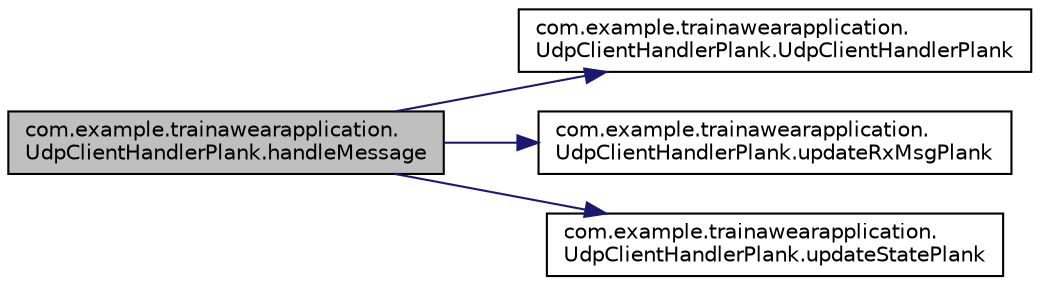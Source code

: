 digraph "com.example.trainawearapplication.UdpClientHandlerPlank.handleMessage"
{
 // INTERACTIVE_SVG=YES
 // LATEX_PDF_SIZE
  edge [fontname="Helvetica",fontsize="10",labelfontname="Helvetica",labelfontsize="10"];
  node [fontname="Helvetica",fontsize="10",shape=record];
  rankdir="LR";
  Node3 [label="com.example.trainawearapplication.\lUdpClientHandlerPlank.handleMessage",height=0.2,width=0.4,color="black", fillcolor="grey75", style="filled", fontcolor="black",tooltip=" "];
  Node3 -> Node4 [color="midnightblue",fontsize="10",style="solid",fontname="Helvetica"];
  Node4 [label="com.example.trainawearapplication.\lUdpClientHandlerPlank.UdpClientHandlerPlank",height=0.2,width=0.4,color="black", fillcolor="white", style="filled",URL="$classcom_1_1example_1_1trainawearapplication_1_1_udp_client_handler_plank.html#a648a0fa42206709b739c8b754aa178dd",tooltip=" "];
  Node3 -> Node5 [color="midnightblue",fontsize="10",style="solid",fontname="Helvetica"];
  Node5 [label="com.example.trainawearapplication.\lUdpClientHandlerPlank.updateRxMsgPlank",height=0.2,width=0.4,color="black", fillcolor="white", style="filled",URL="$classcom_1_1example_1_1trainawearapplication_1_1_udp_client_handler_plank.html#a83b0d0b19d7c9be902069368bd7fa84f",tooltip="Method that updates the receive field with the received String; used to read the String."];
  Node3 -> Node6 [color="midnightblue",fontsize="10",style="solid",fontname="Helvetica"];
  Node6 [label="com.example.trainawearapplication.\lUdpClientHandlerPlank.updateStatePlank",height=0.2,width=0.4,color="black", fillcolor="white", style="filled",URL="$classcom_1_1example_1_1trainawearapplication_1_1_udp_client_handler_plank.html#a68ceca8349b52704db25834ca5eb5b38",tooltip="Method that displays the IP address in invisible field."];
}
